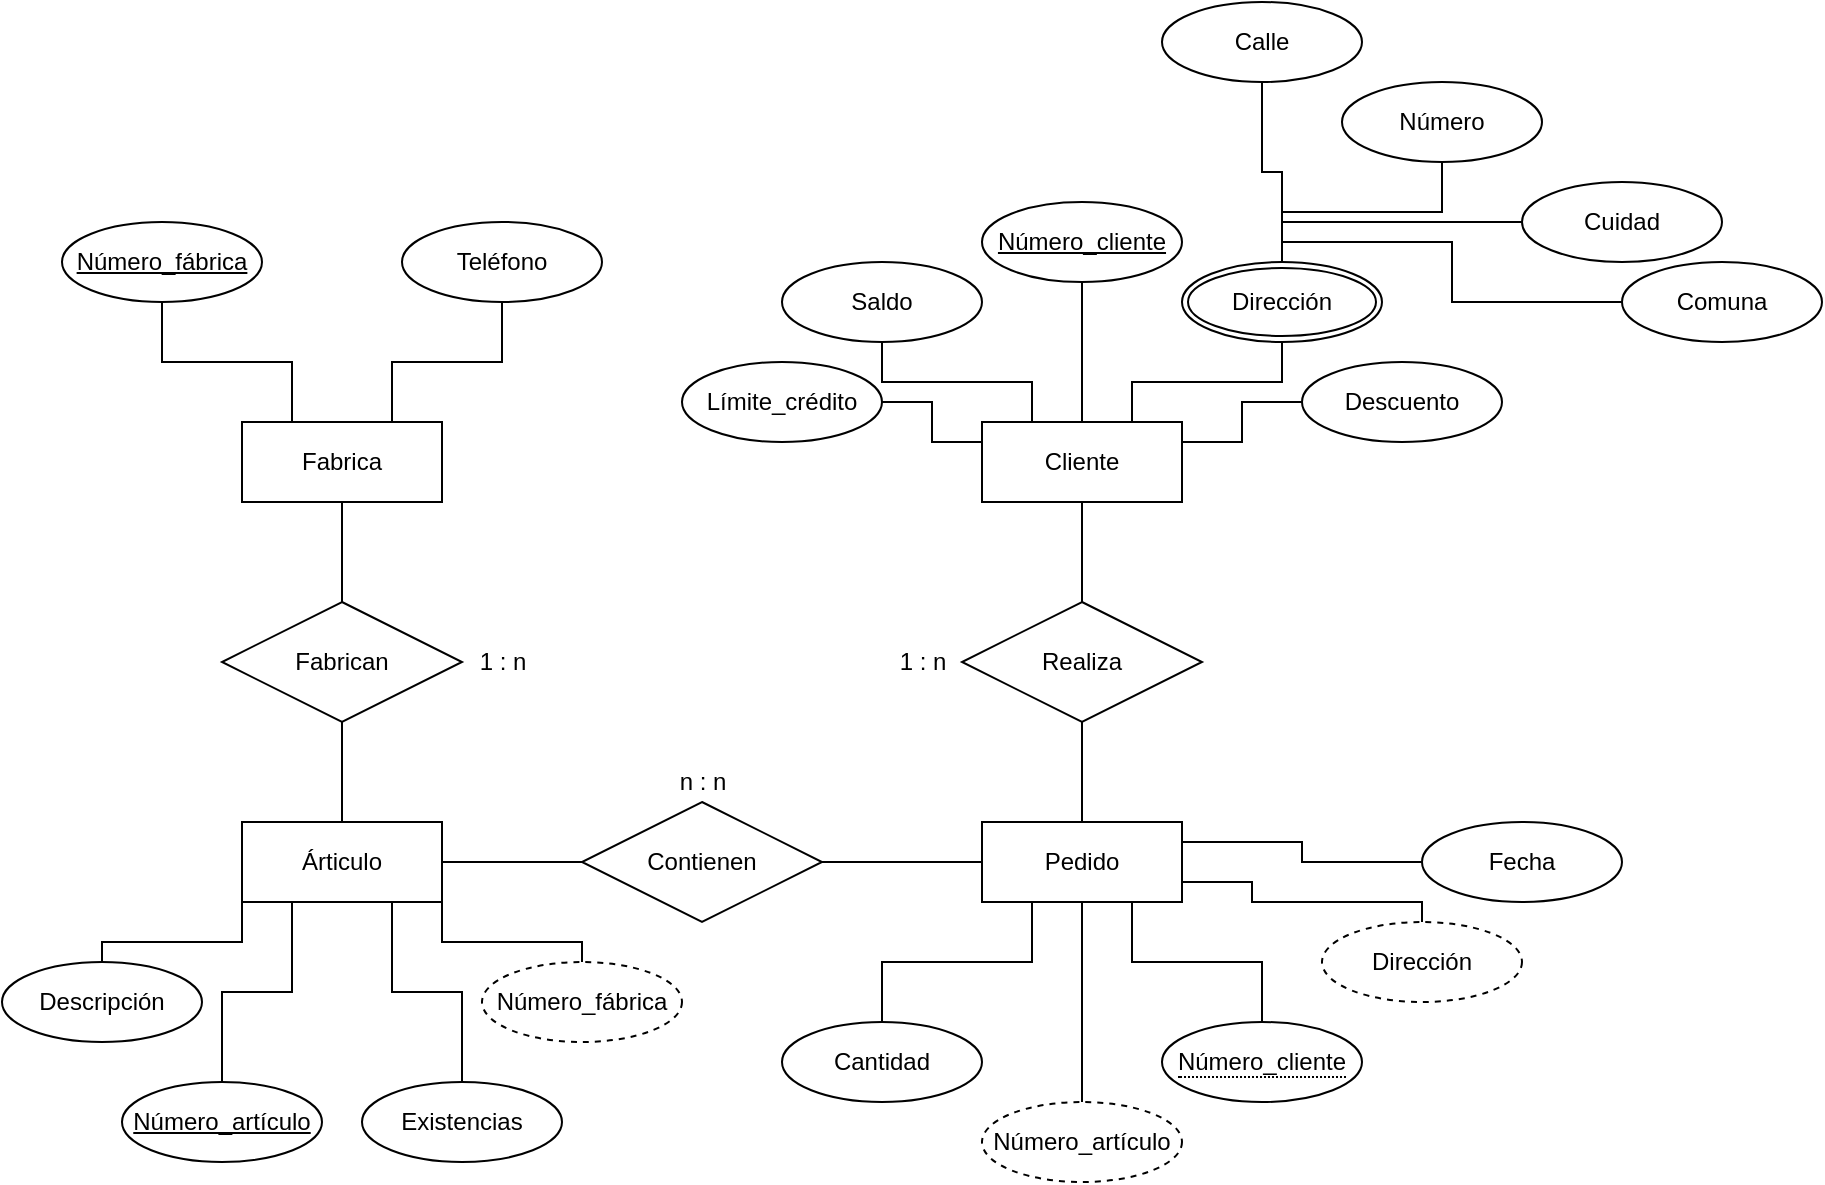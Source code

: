<mxfile version="13.7.9" type="device"><diagram id="K-JNNaPd6AvzU_0LjAcY" name="Página-1"><mxGraphModel dx="852" dy="1663" grid="1" gridSize="10" guides="1" tooltips="1" connect="1" arrows="1" fold="1" page="1" pageScale="1" pageWidth="827" pageHeight="1169" math="0" shadow="0"><root><mxCell id="0"/><mxCell id="1" parent="0"/><mxCell id="XizzUWRJ6LLT0LQr-EYu-10" style="edgeStyle=orthogonalEdgeStyle;rounded=0;orthogonalLoop=1;jettySize=auto;html=1;entryX=0;entryY=0.5;entryDx=0;entryDy=0;endArrow=none;endFill=0;" edge="1" parent="1" source="XizzUWRJ6LLT0LQr-EYu-1" target="XizzUWRJ6LLT0LQr-EYu-6"><mxGeometry relative="1" as="geometry"/></mxCell><mxCell id="XizzUWRJ6LLT0LQr-EYu-1" value="Árticulo" style="whiteSpace=wrap;html=1;align=center;" vertex="1" parent="1"><mxGeometry x="130" y="320" width="100" height="40" as="geometry"/></mxCell><mxCell id="XizzUWRJ6LLT0LQr-EYu-12" style="edgeStyle=orthogonalEdgeStyle;rounded=0;orthogonalLoop=1;jettySize=auto;html=1;entryX=0.5;entryY=1;entryDx=0;entryDy=0;endArrow=none;endFill=0;" edge="1" parent="1" source="XizzUWRJ6LLT0LQr-EYu-2" target="XizzUWRJ6LLT0LQr-EYu-5"><mxGeometry relative="1" as="geometry"/></mxCell><mxCell id="XizzUWRJ6LLT0LQr-EYu-2" value="Pedido" style="whiteSpace=wrap;html=1;align=center;" vertex="1" parent="1"><mxGeometry x="500" y="320" width="100" height="40" as="geometry"/></mxCell><mxCell id="XizzUWRJ6LLT0LQr-EYu-8" style="edgeStyle=orthogonalEdgeStyle;rounded=0;orthogonalLoop=1;jettySize=auto;html=1;entryX=0.5;entryY=0;entryDx=0;entryDy=0;endArrow=none;endFill=0;" edge="1" parent="1" source="XizzUWRJ6LLT0LQr-EYu-3" target="XizzUWRJ6LLT0LQr-EYu-7"><mxGeometry relative="1" as="geometry"/></mxCell><mxCell id="XizzUWRJ6LLT0LQr-EYu-3" value="Fabrica" style="whiteSpace=wrap;html=1;align=center;" vertex="1" parent="1"><mxGeometry x="130" y="120" width="100" height="40" as="geometry"/></mxCell><mxCell id="XizzUWRJ6LLT0LQr-EYu-4" value="Cliente" style="whiteSpace=wrap;html=1;align=center;" vertex="1" parent="1"><mxGeometry x="500" y="120" width="100" height="40" as="geometry"/></mxCell><mxCell id="XizzUWRJ6LLT0LQr-EYu-13" style="edgeStyle=orthogonalEdgeStyle;rounded=0;orthogonalLoop=1;jettySize=auto;html=1;entryX=0.5;entryY=1;entryDx=0;entryDy=0;endArrow=none;endFill=0;" edge="1" parent="1" source="XizzUWRJ6LLT0LQr-EYu-5" target="XizzUWRJ6LLT0LQr-EYu-4"><mxGeometry relative="1" as="geometry"/></mxCell><mxCell id="XizzUWRJ6LLT0LQr-EYu-5" value="Realiza" style="shape=rhombus;perimeter=rhombusPerimeter;whiteSpace=wrap;html=1;align=center;" vertex="1" parent="1"><mxGeometry x="490" y="210" width="120" height="60" as="geometry"/></mxCell><mxCell id="XizzUWRJ6LLT0LQr-EYu-11" style="edgeStyle=orthogonalEdgeStyle;rounded=0;orthogonalLoop=1;jettySize=auto;html=1;entryX=0;entryY=0.5;entryDx=0;entryDy=0;endArrow=none;endFill=0;" edge="1" parent="1" source="XizzUWRJ6LLT0LQr-EYu-6" target="XizzUWRJ6LLT0LQr-EYu-2"><mxGeometry relative="1" as="geometry"/></mxCell><mxCell id="XizzUWRJ6LLT0LQr-EYu-6" value="Contienen" style="shape=rhombus;perimeter=rhombusPerimeter;whiteSpace=wrap;html=1;align=center;" vertex="1" parent="1"><mxGeometry x="300" y="310" width="120" height="60" as="geometry"/></mxCell><mxCell id="XizzUWRJ6LLT0LQr-EYu-9" style="edgeStyle=orthogonalEdgeStyle;rounded=0;orthogonalLoop=1;jettySize=auto;html=1;endArrow=none;endFill=0;" edge="1" parent="1" source="XizzUWRJ6LLT0LQr-EYu-7" target="XizzUWRJ6LLT0LQr-EYu-1"><mxGeometry relative="1" as="geometry"/></mxCell><mxCell id="XizzUWRJ6LLT0LQr-EYu-7" value="Fabrican" style="shape=rhombus;perimeter=rhombusPerimeter;whiteSpace=wrap;html=1;align=center;" vertex="1" parent="1"><mxGeometry x="120" y="210" width="120" height="60" as="geometry"/></mxCell><mxCell id="XizzUWRJ6LLT0LQr-EYu-19" style="edgeStyle=orthogonalEdgeStyle;rounded=0;orthogonalLoop=1;jettySize=auto;html=1;entryX=0.5;entryY=0;entryDx=0;entryDy=0;endArrow=none;endFill=0;" edge="1" parent="1" source="XizzUWRJ6LLT0LQr-EYu-14" target="XizzUWRJ6LLT0LQr-EYu-4"><mxGeometry relative="1" as="geometry"/></mxCell><mxCell id="XizzUWRJ6LLT0LQr-EYu-14" value="Número_cliente" style="ellipse;whiteSpace=wrap;html=1;align=center;fontStyle=4;" vertex="1" parent="1"><mxGeometry x="500" y="10" width="100" height="40" as="geometry"/></mxCell><mxCell id="XizzUWRJ6LLT0LQr-EYu-20" style="edgeStyle=orthogonalEdgeStyle;rounded=0;orthogonalLoop=1;jettySize=auto;html=1;entryX=0.25;entryY=0;entryDx=0;entryDy=0;endArrow=none;endFill=0;" edge="1" parent="1" source="XizzUWRJ6LLT0LQr-EYu-15" target="XizzUWRJ6LLT0LQr-EYu-4"><mxGeometry relative="1" as="geometry"/></mxCell><mxCell id="XizzUWRJ6LLT0LQr-EYu-15" value="Saldo" style="ellipse;whiteSpace=wrap;html=1;align=center;" vertex="1" parent="1"><mxGeometry x="400" y="40" width="100" height="40" as="geometry"/></mxCell><mxCell id="XizzUWRJ6LLT0LQr-EYu-23" style="edgeStyle=orthogonalEdgeStyle;rounded=0;orthogonalLoop=1;jettySize=auto;html=1;entryX=0;entryY=0.25;entryDx=0;entryDy=0;endArrow=none;endFill=0;" edge="1" parent="1" source="XizzUWRJ6LLT0LQr-EYu-16" target="XizzUWRJ6LLT0LQr-EYu-4"><mxGeometry relative="1" as="geometry"/></mxCell><mxCell id="XizzUWRJ6LLT0LQr-EYu-16" value="Límite_crédito" style="ellipse;whiteSpace=wrap;html=1;align=center;" vertex="1" parent="1"><mxGeometry x="350" y="90" width="100" height="40" as="geometry"/></mxCell><mxCell id="XizzUWRJ6LLT0LQr-EYu-22" style="edgeStyle=orthogonalEdgeStyle;rounded=0;orthogonalLoop=1;jettySize=auto;html=1;entryX=1;entryY=0.25;entryDx=0;entryDy=0;endArrow=none;endFill=0;" edge="1" parent="1" source="XizzUWRJ6LLT0LQr-EYu-17" target="XizzUWRJ6LLT0LQr-EYu-4"><mxGeometry relative="1" as="geometry"/></mxCell><mxCell id="XizzUWRJ6LLT0LQr-EYu-17" value="Descuento" style="ellipse;whiteSpace=wrap;html=1;align=center;" vertex="1" parent="1"><mxGeometry x="660" y="90" width="100" height="40" as="geometry"/></mxCell><mxCell id="XizzUWRJ6LLT0LQr-EYu-21" style="edgeStyle=orthogonalEdgeStyle;rounded=0;orthogonalLoop=1;jettySize=auto;html=1;entryX=0.75;entryY=0;entryDx=0;entryDy=0;endArrow=none;endFill=0;" edge="1" parent="1" source="XizzUWRJ6LLT0LQr-EYu-18" target="XizzUWRJ6LLT0LQr-EYu-4"><mxGeometry relative="1" as="geometry"/></mxCell><mxCell id="XizzUWRJ6LLT0LQr-EYu-18" value="Dirección" style="ellipse;shape=doubleEllipse;margin=3;whiteSpace=wrap;html=1;align=center;" vertex="1" parent="1"><mxGeometry x="600" y="40" width="100" height="40" as="geometry"/></mxCell><mxCell id="XizzUWRJ6LLT0LQr-EYu-35" style="edgeStyle=orthogonalEdgeStyle;rounded=0;orthogonalLoop=1;jettySize=auto;html=1;entryX=0.5;entryY=0;entryDx=0;entryDy=0;endArrow=none;endFill=0;" edge="1" parent="1" source="XizzUWRJ6LLT0LQr-EYu-24" target="XizzUWRJ6LLT0LQr-EYu-18"><mxGeometry relative="1" as="geometry"/></mxCell><mxCell id="XizzUWRJ6LLT0LQr-EYu-24" value="Calle" style="ellipse;whiteSpace=wrap;html=1;align=center;" vertex="1" parent="1"><mxGeometry x="590" y="-90" width="100" height="40" as="geometry"/></mxCell><mxCell id="XizzUWRJ6LLT0LQr-EYu-32" style="edgeStyle=orthogonalEdgeStyle;rounded=0;orthogonalLoop=1;jettySize=auto;html=1;entryX=0.5;entryY=0;entryDx=0;entryDy=0;endArrow=none;endFill=0;" edge="1" parent="1" source="XizzUWRJ6LLT0LQr-EYu-25" target="XizzUWRJ6LLT0LQr-EYu-18"><mxGeometry relative="1" as="geometry"/></mxCell><mxCell id="XizzUWRJ6LLT0LQr-EYu-25" value="Número" style="ellipse;whiteSpace=wrap;html=1;align=center;" vertex="1" parent="1"><mxGeometry x="680" y="-50" width="100" height="40" as="geometry"/></mxCell><mxCell id="XizzUWRJ6LLT0LQr-EYu-33" style="edgeStyle=orthogonalEdgeStyle;rounded=0;orthogonalLoop=1;jettySize=auto;html=1;entryX=0.5;entryY=0;entryDx=0;entryDy=0;endArrow=none;endFill=0;" edge="1" parent="1" source="XizzUWRJ6LLT0LQr-EYu-26" target="XizzUWRJ6LLT0LQr-EYu-18"><mxGeometry relative="1" as="geometry"/></mxCell><mxCell id="XizzUWRJ6LLT0LQr-EYu-26" value="Cuidad" style="ellipse;whiteSpace=wrap;html=1;align=center;" vertex="1" parent="1"><mxGeometry x="770" width="100" height="40" as="geometry"/></mxCell><mxCell id="XizzUWRJ6LLT0LQr-EYu-34" style="edgeStyle=orthogonalEdgeStyle;rounded=0;orthogonalLoop=1;jettySize=auto;html=1;endArrow=none;endFill=0;" edge="1" parent="1" source="XizzUWRJ6LLT0LQr-EYu-27"><mxGeometry relative="1" as="geometry"><mxPoint x="650" y="40" as="targetPoint"/><Array as="points"><mxPoint x="735" y="60"/><mxPoint x="735" y="30"/><mxPoint x="650" y="30"/></Array></mxGeometry></mxCell><mxCell id="XizzUWRJ6LLT0LQr-EYu-27" value="Comuna" style="ellipse;whiteSpace=wrap;html=1;align=center;" vertex="1" parent="1"><mxGeometry x="820" y="40" width="100" height="40" as="geometry"/></mxCell><mxCell id="XizzUWRJ6LLT0LQr-EYu-38" style="edgeStyle=orthogonalEdgeStyle;rounded=0;orthogonalLoop=1;jettySize=auto;html=1;entryX=0.25;entryY=0;entryDx=0;entryDy=0;endArrow=none;endFill=0;" edge="1" parent="1" source="XizzUWRJ6LLT0LQr-EYu-36" target="XizzUWRJ6LLT0LQr-EYu-3"><mxGeometry relative="1" as="geometry"/></mxCell><mxCell id="XizzUWRJ6LLT0LQr-EYu-36" value="Número_fábrica" style="ellipse;whiteSpace=wrap;html=1;align=center;fontStyle=4;" vertex="1" parent="1"><mxGeometry x="40" y="20" width="100" height="40" as="geometry"/></mxCell><mxCell id="XizzUWRJ6LLT0LQr-EYu-39" style="edgeStyle=orthogonalEdgeStyle;rounded=0;orthogonalLoop=1;jettySize=auto;html=1;entryX=0.75;entryY=0;entryDx=0;entryDy=0;endArrow=none;endFill=0;" edge="1" parent="1" source="XizzUWRJ6LLT0LQr-EYu-37" target="XizzUWRJ6LLT0LQr-EYu-3"><mxGeometry relative="1" as="geometry"/></mxCell><mxCell id="XizzUWRJ6LLT0LQr-EYu-37" value="Teléfono" style="ellipse;whiteSpace=wrap;html=1;align=center;" vertex="1" parent="1"><mxGeometry x="210" y="20" width="100" height="40" as="geometry"/></mxCell><mxCell id="XizzUWRJ6LLT0LQr-EYu-45" style="edgeStyle=orthogonalEdgeStyle;rounded=0;orthogonalLoop=1;jettySize=auto;html=1;entryX=0.25;entryY=1;entryDx=0;entryDy=0;endArrow=none;endFill=0;" edge="1" parent="1" source="XizzUWRJ6LLT0LQr-EYu-40" target="XizzUWRJ6LLT0LQr-EYu-1"><mxGeometry relative="1" as="geometry"/></mxCell><mxCell id="XizzUWRJ6LLT0LQr-EYu-40" value="Número_artículo" style="ellipse;whiteSpace=wrap;html=1;align=center;fontStyle=4;" vertex="1" parent="1"><mxGeometry x="70" y="450" width="100" height="40" as="geometry"/></mxCell><mxCell id="XizzUWRJ6LLT0LQr-EYu-46" style="edgeStyle=orthogonalEdgeStyle;rounded=0;orthogonalLoop=1;jettySize=auto;html=1;entryX=0.75;entryY=1;entryDx=0;entryDy=0;endArrow=none;endFill=0;" edge="1" parent="1" source="XizzUWRJ6LLT0LQr-EYu-41" target="XizzUWRJ6LLT0LQr-EYu-1"><mxGeometry relative="1" as="geometry"/></mxCell><mxCell id="XizzUWRJ6LLT0LQr-EYu-41" value="Existencias" style="ellipse;whiteSpace=wrap;html=1;align=center;" vertex="1" parent="1"><mxGeometry x="190" y="450" width="100" height="40" as="geometry"/></mxCell><mxCell id="XizzUWRJ6LLT0LQr-EYu-47" style="edgeStyle=orthogonalEdgeStyle;rounded=0;orthogonalLoop=1;jettySize=auto;html=1;entryX=0;entryY=1;entryDx=0;entryDy=0;endArrow=none;endFill=0;" edge="1" parent="1" source="XizzUWRJ6LLT0LQr-EYu-42" target="XizzUWRJ6LLT0LQr-EYu-1"><mxGeometry relative="1" as="geometry"><Array as="points"><mxPoint x="60" y="380"/><mxPoint x="130" y="380"/></Array></mxGeometry></mxCell><mxCell id="XizzUWRJ6LLT0LQr-EYu-42" value="Descripción" style="ellipse;whiteSpace=wrap;html=1;align=center;" vertex="1" parent="1"><mxGeometry x="10" y="390" width="100" height="40" as="geometry"/></mxCell><mxCell id="XizzUWRJ6LLT0LQr-EYu-48" style="edgeStyle=orthogonalEdgeStyle;rounded=0;orthogonalLoop=1;jettySize=auto;html=1;entryX=1;entryY=1;entryDx=0;entryDy=0;endArrow=none;endFill=0;" edge="1" parent="1" source="XizzUWRJ6LLT0LQr-EYu-44" target="XizzUWRJ6LLT0LQr-EYu-1"><mxGeometry relative="1" as="geometry"><Array as="points"><mxPoint x="300" y="380"/><mxPoint x="230" y="380"/></Array></mxGeometry></mxCell><mxCell id="XizzUWRJ6LLT0LQr-EYu-44" value="Número_fábrica" style="ellipse;whiteSpace=wrap;html=1;align=center;dashed=1;" vertex="1" parent="1"><mxGeometry x="250" y="390" width="100" height="40" as="geometry"/></mxCell><mxCell id="XizzUWRJ6LLT0LQr-EYu-57" style="edgeStyle=orthogonalEdgeStyle;rounded=0;orthogonalLoop=1;jettySize=auto;html=1;entryX=0.75;entryY=1;entryDx=0;entryDy=0;endArrow=none;endFill=0;" edge="1" parent="1" source="XizzUWRJ6LLT0LQr-EYu-50" target="XizzUWRJ6LLT0LQr-EYu-2"><mxGeometry relative="1" as="geometry"/></mxCell><mxCell id="XizzUWRJ6LLT0LQr-EYu-50" value="&lt;span style=&quot;border-bottom: 1px dotted&quot;&gt;Número_cliente&lt;/span&gt;" style="ellipse;whiteSpace=wrap;html=1;align=center;" vertex="1" parent="1"><mxGeometry x="590" y="420" width="100" height="40" as="geometry"/></mxCell><mxCell id="XizzUWRJ6LLT0LQr-EYu-58" style="edgeStyle=orthogonalEdgeStyle;rounded=0;orthogonalLoop=1;jettySize=auto;html=1;entryX=1;entryY=0.75;entryDx=0;entryDy=0;endArrow=none;endFill=0;" edge="1" parent="1" source="XizzUWRJ6LLT0LQr-EYu-51" target="XizzUWRJ6LLT0LQr-EYu-2"><mxGeometry relative="1" as="geometry"><Array as="points"><mxPoint x="720" y="360"/><mxPoint x="635" y="360"/><mxPoint x="635" y="350"/></Array></mxGeometry></mxCell><mxCell id="XizzUWRJ6LLT0LQr-EYu-51" value="Dirección" style="ellipse;whiteSpace=wrap;html=1;align=center;dashed=1;" vertex="1" parent="1"><mxGeometry x="670" y="370" width="100" height="40" as="geometry"/></mxCell><mxCell id="XizzUWRJ6LLT0LQr-EYu-59" style="edgeStyle=orthogonalEdgeStyle;rounded=0;orthogonalLoop=1;jettySize=auto;html=1;entryX=1;entryY=0.25;entryDx=0;entryDy=0;endArrow=none;endFill=0;" edge="1" parent="1" source="XizzUWRJ6LLT0LQr-EYu-52" target="XizzUWRJ6LLT0LQr-EYu-2"><mxGeometry relative="1" as="geometry"/></mxCell><mxCell id="XizzUWRJ6LLT0LQr-EYu-52" value="Fecha" style="ellipse;whiteSpace=wrap;html=1;align=center;" vertex="1" parent="1"><mxGeometry x="720" y="320" width="100" height="40" as="geometry"/></mxCell><mxCell id="XizzUWRJ6LLT0LQr-EYu-55" style="edgeStyle=orthogonalEdgeStyle;rounded=0;orthogonalLoop=1;jettySize=auto;html=1;entryX=0.5;entryY=1;entryDx=0;entryDy=0;endArrow=none;endFill=0;" edge="1" parent="1" source="XizzUWRJ6LLT0LQr-EYu-53" target="XizzUWRJ6LLT0LQr-EYu-2"><mxGeometry relative="1" as="geometry"/></mxCell><mxCell id="XizzUWRJ6LLT0LQr-EYu-53" value="Número_artículo" style="ellipse;whiteSpace=wrap;html=1;align=center;dashed=1;" vertex="1" parent="1"><mxGeometry x="500" y="460" width="100" height="40" as="geometry"/></mxCell><mxCell id="XizzUWRJ6LLT0LQr-EYu-56" style="edgeStyle=orthogonalEdgeStyle;rounded=0;orthogonalLoop=1;jettySize=auto;html=1;entryX=0.25;entryY=1;entryDx=0;entryDy=0;endArrow=none;endFill=0;" edge="1" parent="1" source="XizzUWRJ6LLT0LQr-EYu-54" target="XizzUWRJ6LLT0LQr-EYu-2"><mxGeometry relative="1" as="geometry"/></mxCell><mxCell id="XizzUWRJ6LLT0LQr-EYu-54" value="Cantidad" style="ellipse;whiteSpace=wrap;html=1;align=center;" vertex="1" parent="1"><mxGeometry x="400" y="420" width="100" height="40" as="geometry"/></mxCell><mxCell id="XizzUWRJ6LLT0LQr-EYu-60" value="n : n" style="text;html=1;resizable=0;autosize=1;align=center;verticalAlign=middle;points=[];fillColor=none;strokeColor=none;rounded=0;" vertex="1" parent="1"><mxGeometry x="340" y="290" width="40" height="20" as="geometry"/></mxCell><mxCell id="XizzUWRJ6LLT0LQr-EYu-61" value="1 : n" style="text;html=1;resizable=0;autosize=1;align=center;verticalAlign=middle;points=[];fillColor=none;strokeColor=none;rounded=0;" vertex="1" parent="1"><mxGeometry x="240" y="230" width="40" height="20" as="geometry"/></mxCell><mxCell id="XizzUWRJ6LLT0LQr-EYu-62" value="1 : n" style="text;html=1;resizable=0;autosize=1;align=center;verticalAlign=middle;points=[];fillColor=none;strokeColor=none;rounded=0;" vertex="1" parent="1"><mxGeometry x="450" y="230" width="40" height="20" as="geometry"/></mxCell></root></mxGraphModel></diagram></mxfile>
